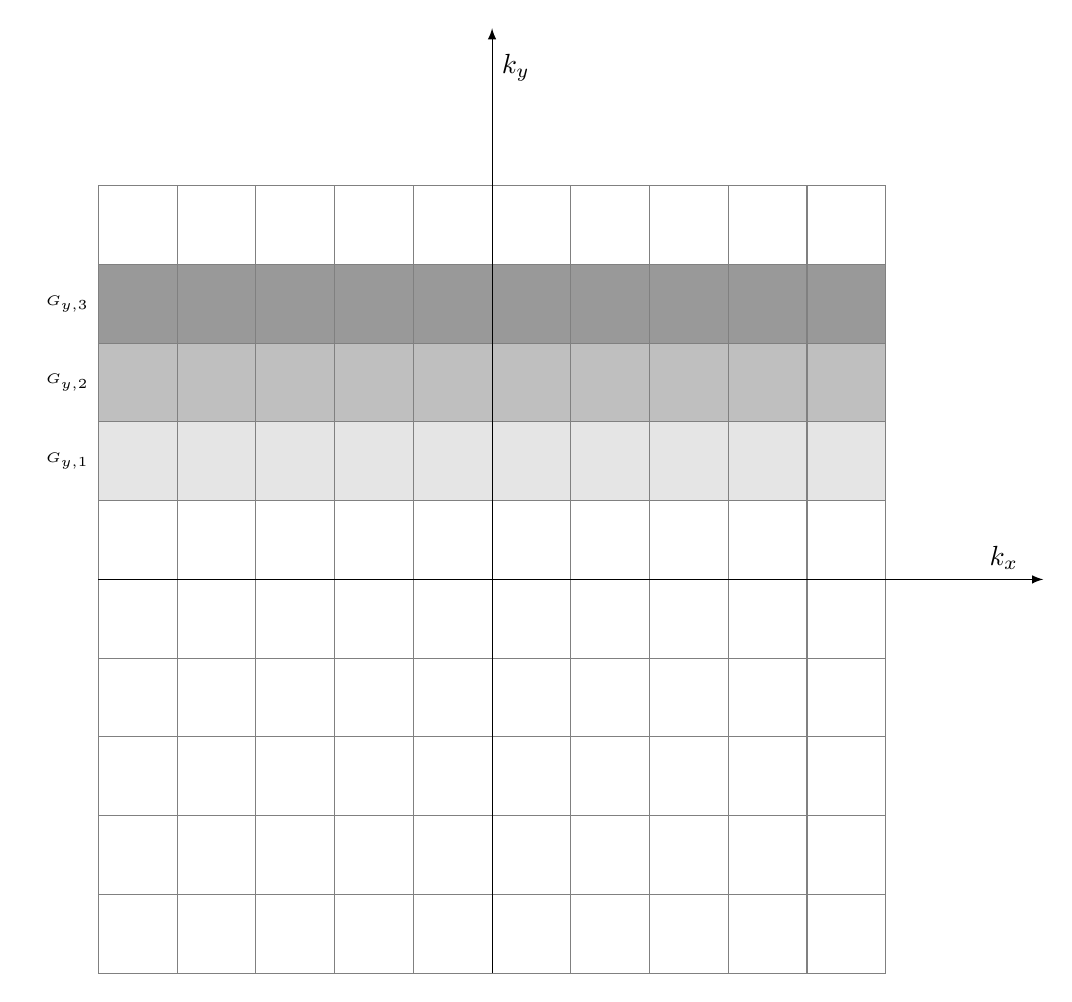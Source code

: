 \usetikzlibrary{arrows.meta}
\begin{tikzpicture}[scale=1]

\draw[fill=gray!20] (0,6) rectangle (10,7);
\draw[fill=gray!50] (0,7) rectangle (10,8);
\draw[fill=gray!80] (0,8) rectangle (10,9);
\node[anchor=east] (Bph1) at (0,6.5) {\tiny$G_{y,1}$};
\node[anchor=east] (Bph2) at (0,7.5) {\tiny$G_{y,2}$};
\node[anchor=east] (Bph3) at (0,8.5) {\tiny$G_{y,3}$};

\draw[step=1,gray,thin] (0,0) grid (10,10);
\draw[black,-latex,] (0,5) -- (12,5);
\draw[black,-latex,] (5,0) -- (5,12);
\node[anchor=south] (kx) at (11.5,5) {$k_x$};
\node[anchor=west] (ky) at (5,11.5) {$k_y$};



\end{tikzpicture}
